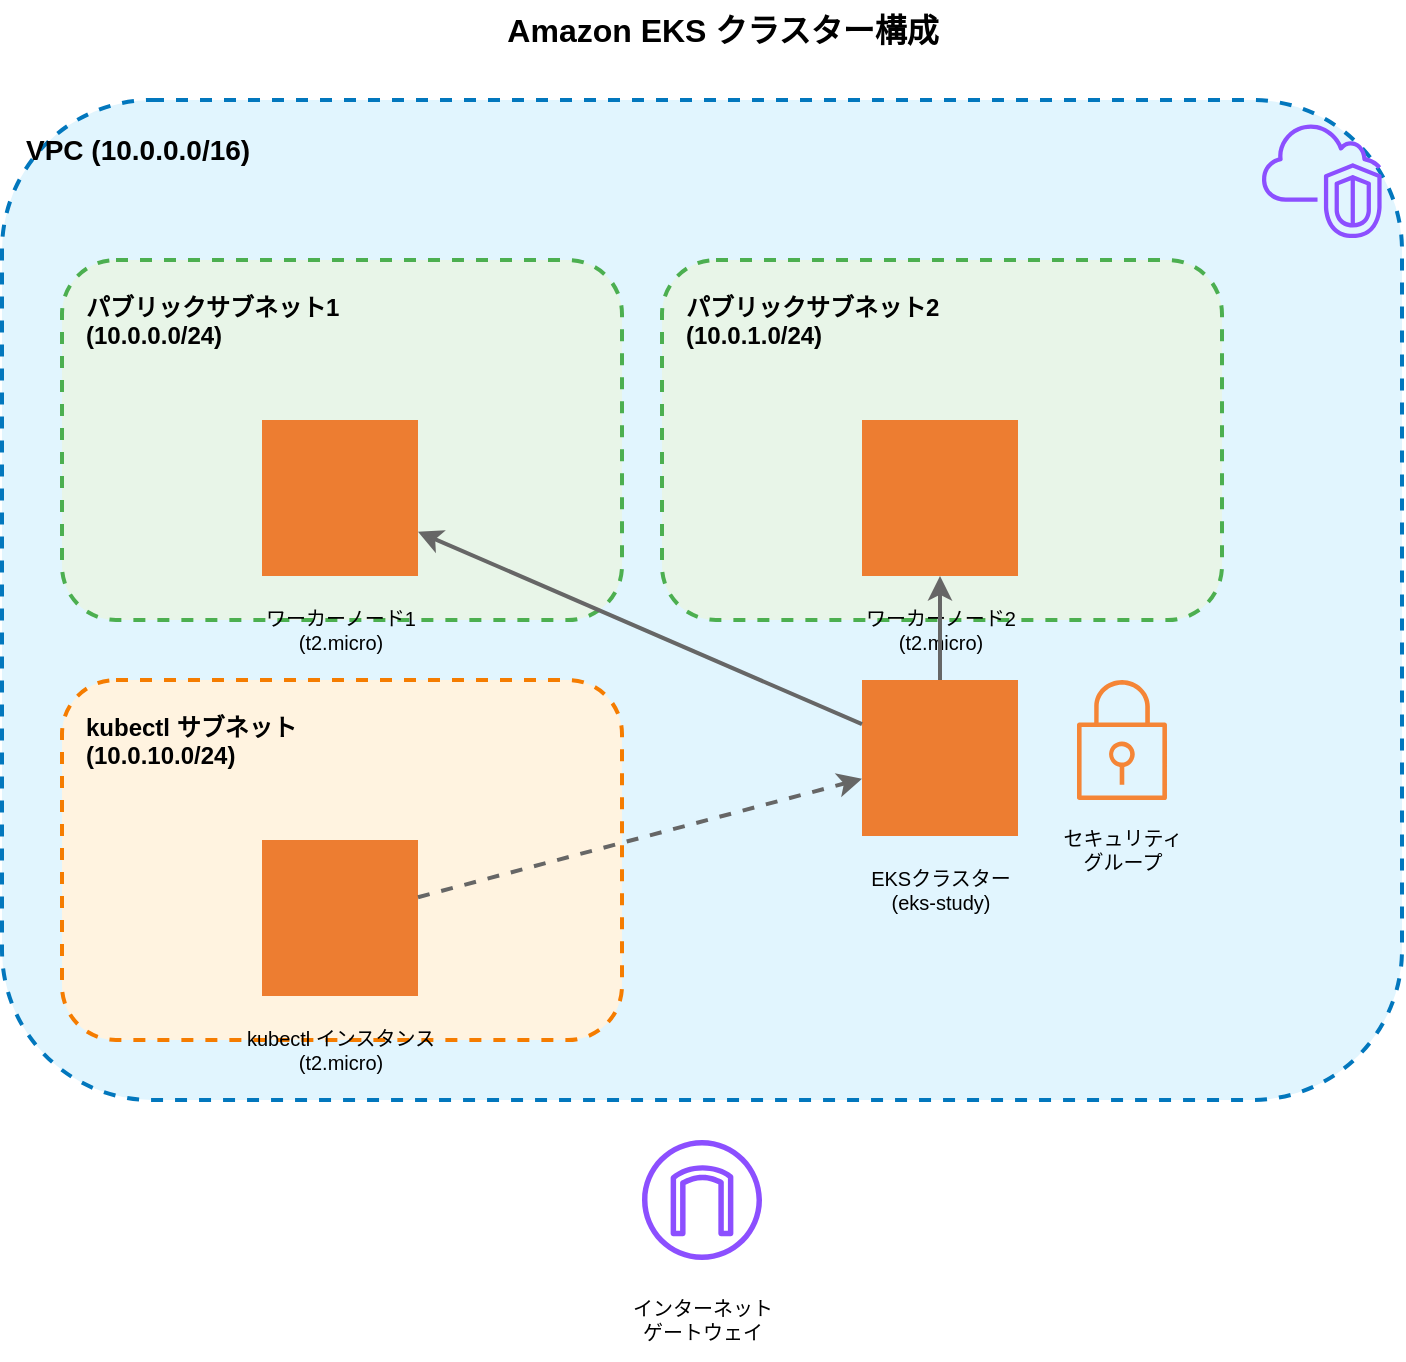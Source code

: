 <mxfile>
    <diagram name="Amazon EKS クラスター構成" id="Wp9Tot8XLC37BgMdsrnz">
        <mxGraphModel dx="1456" dy="804" grid="1" gridSize="10" guides="1" tooltips="1" connect="1" arrows="1" fold="1" page="1" pageScale="1" pageWidth="827" pageHeight="1169" math="0" shadow="0">
            <root>
                <mxCell id="0"/>
                <mxCell id="1" parent="0"/>
                
                <!-- Title -->
                <mxCell id="title" value="Amazon EKS クラスター構成" style="text;html=1;align=center;verticalAlign=middle;resizable=0;points=[];autosize=1;strokeColor=none;fillColor=none;fontStyle=1;fontSize=16;" vertex="1" parent="1">
                    <mxGeometry x="300" y="10" width="220" height="30" as="geometry"/>
                </mxCell>
                
                <!-- VPC Container -->
                <mxCell id="vpc-container" value="" style="rounded=1;whiteSpace=wrap;html=1;fillColor=#E1F5FE;strokeColor=#0277BD;strokeWidth=2;dashed=1;" vertex="1" parent="1">
                    <mxGeometry x="50" y="60" width="700" height="500" as="geometry"/>
                </mxCell>
                <mxCell id="vpc-label" value="VPC (10.0.0.0/16)" style="text;html=1;align=left;verticalAlign=top;resizable=0;points=[];autosize=1;strokeColor=none;fillColor=none;fontStyle=1;fontSize=14;" vertex="1" parent="1">
                    <mxGeometry x="60" y="70" width="140" height="30" as="geometry"/>
                </mxCell>
                
                <!-- VPC Icon -->
                <mxCell id="vpc-icon" value="" style="sketch=0;outlineConnect=0;fontColor=#232F3E;gradientColor=none;fillColor=#8C4FFF;strokeColor=none;dashed=0;verticalLabelPosition=bottom;verticalAlign=top;align=center;html=1;fontSize=12;fontStyle=0;aspect=fixed;pointerEvents=1;shape=mxgraph.aws4.vpc;" vertex="1" parent="1">
                    <mxGeometry x="680" y="70" width="60" height="60" as="geometry"/>
                </mxCell>
                
                <!-- Internet Gateway -->
                <mxCell id="igw-icon" value="" style="sketch=0;outlineConnect=0;fontColor=#232F3E;gradientColor=none;fillColor=#8C4FFF;strokeColor=none;dashed=0;verticalLabelPosition=bottom;verticalAlign=top;align=center;html=1;fontSize=12;fontStyle=0;aspect=fixed;pointerEvents=1;shape=mxgraph.aws4.internet_gateway;" vertex="1" parent="1">
                    <mxGeometry x="370" y="580" width="60" height="60" as="geometry"/>
                </mxCell>
                <mxCell id="igw-label" value="インターネット&#xa;ゲートウェイ" style="text;html=1;align=center;verticalAlign=middle;resizable=0;points=[];autosize=1;strokeColor=none;fillColor=none;fontSize=10;" vertex="1" parent="1">
                    <mxGeometry x="345" y="650" width="110" height="40" as="geometry"/>
                </mxCell>
                
                <!-- Subnet 1 -->
                <mxCell id="subnet1-container" value="" style="rounded=1;whiteSpace=wrap;html=1;fillColor=#E8F5E8;strokeColor=#4CAF50;strokeWidth=2;dashed=1;" vertex="1" parent="1">
                    <mxGeometry x="80" y="140" width="280" height="180" as="geometry"/>
                </mxCell>
                <mxCell id="subnet1-label" value="パブリックサブネット1&#xa;(10.0.0.0/24)" style="text;html=1;align=left;verticalAlign=top;resizable=0;points=[];autosize=1;strokeColor=none;fillColor=none;fontStyle=1;fontSize=12;" vertex="1" parent="1">
                    <mxGeometry x="90" y="150" width="140" height="40" as="geometry"/>
                </mxCell>
                
                <!-- Subnet 2 -->
                <mxCell id="subnet2-container" value="" style="rounded=1;whiteSpace=wrap;html=1;fillColor=#E8F5E8;strokeColor=#4CAF50;strokeWidth=2;dashed=1;" vertex="1" parent="1">
                    <mxGeometry x="380" y="140" width="280" height="180" as="geometry"/>
                </mxCell>
                <mxCell id="subnet2-label" value="パブリックサブネット2&#xa;(10.0.1.0/24)" style="text;html=1;align=left;verticalAlign=top;resizable=0;points=[];autosize=1;strokeColor=none;fillColor=none;fontStyle=1;fontSize=12;" vertex="1" parent="1">
                    <mxGeometry x="390" y="150" width="140" height="40" as="geometry"/>
                </mxCell>
                
                <!-- kubectl Subnet -->
                <mxCell id="kubectl-subnet-container" value="" style="rounded=1;whiteSpace=wrap;html=1;fillColor=#FFF3E0;strokeColor=#F57C00;strokeWidth=2;dashed=1;" vertex="1" parent="1">
                    <mxGeometry x="80" y="350" width="280" height="180" as="geometry"/>
                </mxCell>
                <mxCell id="kubectl-subnet-label" value="kubectl サブネット&#xa;(10.0.10.0/24)" style="text;html=1;align=left;verticalAlign=top;resizable=0;points=[];autosize=1;strokeColor=none;fillColor=none;fontStyle=1;fontSize=12;" vertex="1" parent="1">
                    <mxGeometry x="90" y="360" width="140" height="40" as="geometry"/>
                </mxCell>
                
                <!-- EKS Cluster -->
                <mxCell id="eks-cluster" value="" style="sketch=0;outlineConnect=0;fontColor=#232F3E;gradientColor=none;fillColor=#ED7D31;strokeColor=none;dashed=0;verticalLabelPosition=bottom;verticalAlign=top;align=center;html=1;fontSize=12;fontStyle=0;aspect=fixed;pointerEvents=1;shape=mxgraph.aws4.eks_cluster;" vertex="1" parent="1">
                    <mxGeometry x="480" y="350" width="78" height="78" as="geometry"/>
                </mxCell>
                <mxCell id="eks-label" value="EKSクラスター&#xa;(eks-study)" style="text;html=1;align=center;verticalAlign=middle;resizable=0;points=[];autosize=1;strokeColor=none;fillColor=none;fontSize=10;" vertex="1" parent="1">
                    <mxGeometry x="464" y="435" width="110" height="40" as="geometry"/>
                </mxCell>
                
                <!-- EKS Node Group -->
                <mxCell id="node-group1" value="" style="sketch=0;outlineConnect=0;fontColor=#232F3E;gradientColor=none;fillColor=#ED7D31;strokeColor=none;dashed=0;verticalLabelPosition=bottom;verticalAlign=top;align=center;html=1;fontSize=12;fontStyle=0;aspect=fixed;pointerEvents=1;shape=mxgraph.aws4.ec2_instance;" vertex="1" parent="1">
                    <mxGeometry x="180" y="220" width="78" height="78" as="geometry"/>
                </mxCell>
                <mxCell id="node1-label" value="ワーカーノード1&#xa;(t2.micro)" style="text;html=1;align=center;verticalAlign=middle;resizable=0;points=[];autosize=1;strokeColor=none;fillColor=none;fontSize=10;" vertex="1" parent="1">
                    <mxGeometry x="164" y="305" width="110" height="40" as="geometry"/>
                </mxCell>
                
                <mxCell id="node-group2" value="" style="sketch=0;outlineConnect=0;fontColor=#232F3E;gradientColor=none;fillColor=#ED7D31;strokeColor=none;dashed=0;verticalLabelPosition=bottom;verticalAlign=top;align=center;html=1;fontSize=12;fontStyle=0;aspect=fixed;pointerEvents=1;shape=mxgraph.aws4.ec2_instance;" vertex="1" parent="1">
                    <mxGeometry x="480" y="220" width="78" height="78" as="geometry"/>
                </mxCell>
                <mxCell id="node2-label" value="ワーカーノード2&#xa;(t2.micro)" style="text;html=1;align=center;verticalAlign=middle;resizable=0;points=[];autosize=1;strokeColor=none;fillColor=none;fontSize=10;" vertex="1" parent="1">
                    <mxGeometry x="464" y="305" width="110" height="40" as="geometry"/>
                </mxCell>
                
                <!-- kubectl Instance -->
                <mxCell id="kubectl-instance" value="" style="sketch=0;outlineConnect=0;fontColor=#232F3E;gradientColor=none;fillColor=#ED7D31;strokeColor=none;dashed=0;verticalLabelPosition=bottom;verticalAlign=top;align=center;html=1;fontSize=12;fontStyle=0;aspect=fixed;pointerEvents=1;shape=mxgraph.aws4.ec2_instance;" vertex="1" parent="1">
                    <mxGeometry x="180" y="430" width="78" height="78" as="geometry"/>
                </mxCell>
                <mxCell id="kubectl-label" value="kubectl インスタンス&#xa;(t2.micro)" style="text;html=1;align=center;verticalAlign=middle;resizable=0;points=[];autosize=1;strokeColor=none;fillColor=none;fontSize=10;" vertex="1" parent="1">
                    <mxGeometry x="154" y="515" width="130" height="40" as="geometry"/>
                </mxCell>
                
                <!-- Security Group -->
                <mxCell id="sg-icon" value="" style="sketch=0;outlineConnect=0;fontColor=#232F3E;gradientColor=none;fillColor=#F58536;strokeColor=none;dashed=0;verticalLabelPosition=bottom;verticalAlign=top;align=center;html=1;fontSize=12;fontStyle=0;aspect=fixed;pointerEvents=1;shape=mxgraph.aws4.security_group;" vertex="1" parent="1">
                    <mxGeometry x="580" y="350" width="60" height="60" as="geometry"/>
                </mxCell>
                <mxCell id="sg-label" value="セキュリティ&#xa;グループ" style="text;html=1;align=center;verticalAlign=middle;resizable=0;points=[];autosize=1;strokeColor=none;fillColor=none;fontSize=10;" vertex="1" parent="1">
                    <mxGeometry x="565" y="415" width="90" height="40" as="geometry"/>
                </mxCell>
                
                <!-- Connections -->
                <mxCell id="eks-node1-connection" value="" style="endArrow=classic;html=1;rounded=0;strokeColor=#666666;strokeWidth=2;" edge="1" parent="1" source="eks-cluster" target="node-group1">
                    <mxGeometry width="50" height="50" relative="1" as="geometry">
                        <mxPoint x="400" y="350" as="sourcePoint"/>
                        <mxPoint x="450" y="300" as="targetPoint"/>
                    </mxGeometry>
                </mxCell>
                
                <mxCell id="eks-node2-connection" value="" style="endArrow=classic;html=1;rounded=0;strokeColor=#666666;strokeWidth=2;" edge="1" parent="1" source="eks-cluster" target="node-group2">
                    <mxGeometry width="50" height="50" relative="1" as="geometry">
                        <mxPoint x="400" y="350" as="sourcePoint"/>
                        <mxPoint x="450" y="300" as="targetPoint"/>
                    </mxGeometry>
                </mxCell>
                
                <mxCell id="kubectl-eks-connection" value="" style="endArrow=classic;html=1;rounded=0;strokeColor=#666666;strokeWidth=2;dashed=1;" edge="1" parent="1" source="kubectl-instance" target="eks-cluster">
                    <mxGeometry width="50" height="50" relative="1" as="geometry">
                        <mxPoint x="300" y="450" as="sourcePoint"/>
                        <mxPoint x="450" y="400" as="targetPoint"/>
                    </mxGeometry>
                </mxCell>
            </root>
        </mxGraphModel>
    </diagram>
</mxfile>
